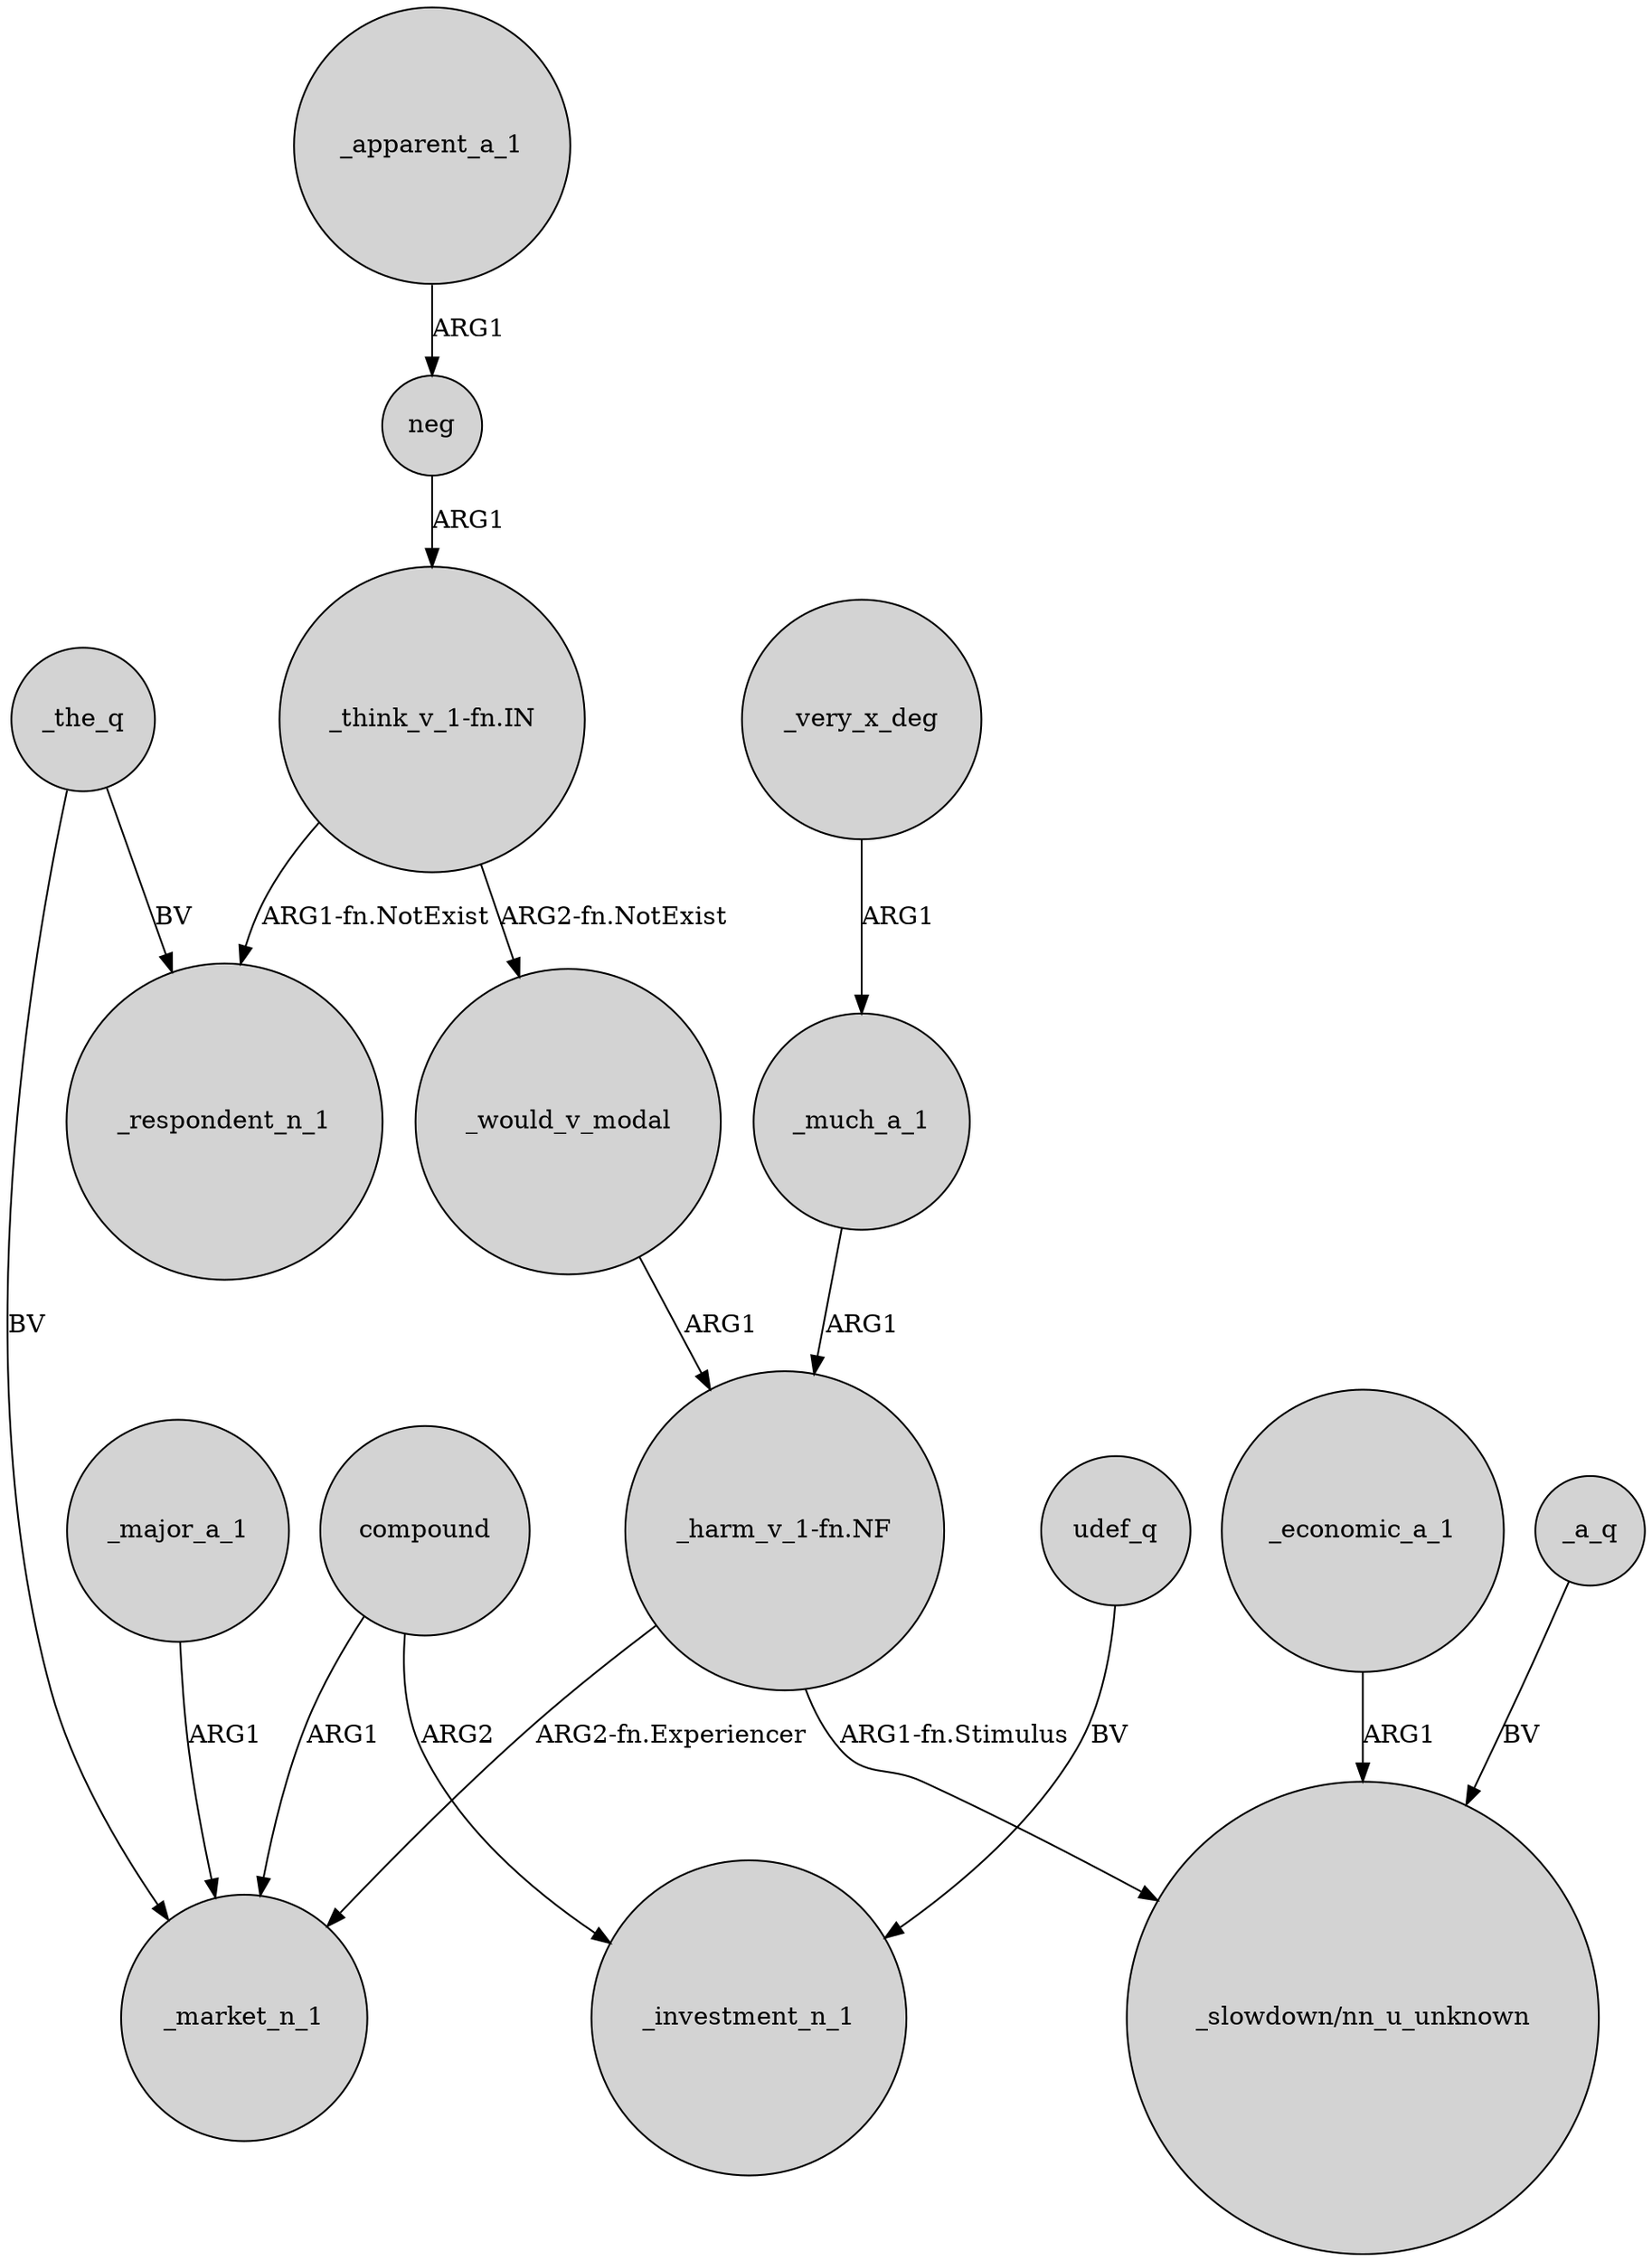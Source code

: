 digraph {
	node [shape=circle style=filled]
	_very_x_deg -> _much_a_1 [label=ARG1]
	_would_v_modal -> "_harm_v_1-fn.NF" [label=ARG1]
	_major_a_1 -> _market_n_1 [label=ARG1]
	udef_q -> _investment_n_1 [label=BV]
	compound -> _investment_n_1 [label=ARG2]
	"_think_v_1-fn.IN" -> _respondent_n_1 [label="ARG1-fn.NotExist"]
	_apparent_a_1 -> neg [label=ARG1]
	"_harm_v_1-fn.NF" -> _market_n_1 [label="ARG2-fn.Experiencer"]
	compound -> _market_n_1 [label=ARG1]
	_much_a_1 -> "_harm_v_1-fn.NF" [label=ARG1]
	_the_q -> _respondent_n_1 [label=BV]
	_the_q -> _market_n_1 [label=BV]
	_economic_a_1 -> "_slowdown/nn_u_unknown" [label=ARG1]
	neg -> "_think_v_1-fn.IN" [label=ARG1]
	"_harm_v_1-fn.NF" -> "_slowdown/nn_u_unknown" [label="ARG1-fn.Stimulus"]
	_a_q -> "_slowdown/nn_u_unknown" [label=BV]
	"_think_v_1-fn.IN" -> _would_v_modal [label="ARG2-fn.NotExist"]
}
